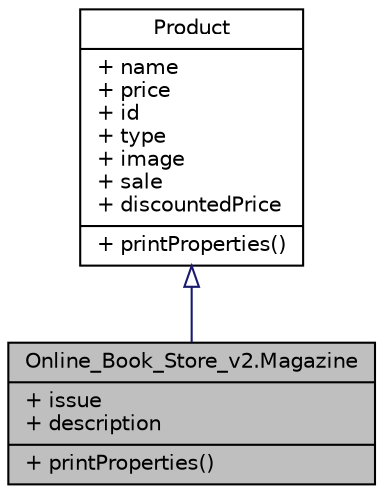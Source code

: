 digraph "Online_Book_Store_v2.Magazine"
{
 // LATEX_PDF_SIZE
  edge [fontname="Helvetica",fontsize="10",labelfontname="Helvetica",labelfontsize="10"];
  node [fontname="Helvetica",fontsize="10",shape=record];
  Node1 [label="{Online_Book_Store_v2.Magazine\n|+ issue\l+ description\l|+ printProperties()\l}",height=0.2,width=0.4,color="black", fillcolor="grey75", style="filled", fontcolor="black",tooltip="Magazine Class get created."];
  Node2 -> Node1 [dir="back",color="midnightblue",fontsize="10",style="solid",arrowtail="onormal",fontname="Helvetica"];
  Node2 [label="{Product\n|+ name\l+ price\l+ id\l+ type\l+ image\l+ sale\l+ discountedPrice\l|+ printProperties()\l}",height=0.2,width=0.4,color="black", fillcolor="white", style="filled",URL="$class_online___book___store__v2_1_1_product.html",tooltip="Base class that contains all products properties"];
}
